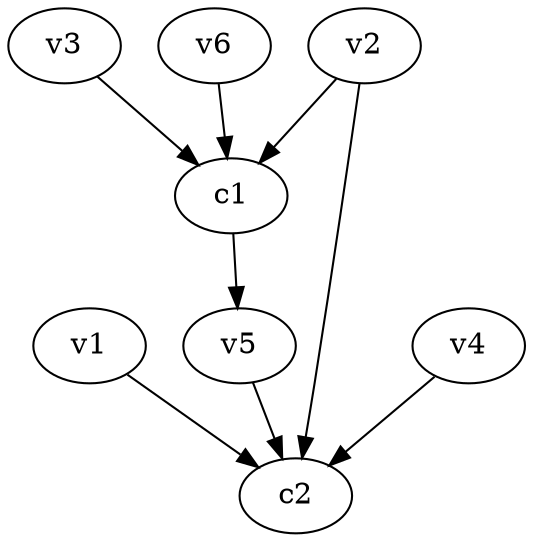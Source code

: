 strict digraph  {
c1;
c2;
v1;
v2;
v3;
v4;
v5;
v6;
c1 -> v5  [weight=1];
v1 -> c2  [weight=1];
v2 -> c2  [weight=1];
v2 -> c1  [weight=1];
v3 -> c1  [weight=1];
v4 -> c2  [weight=1];
v5 -> c2  [weight=1];
v6 -> c1  [weight=1];
}
